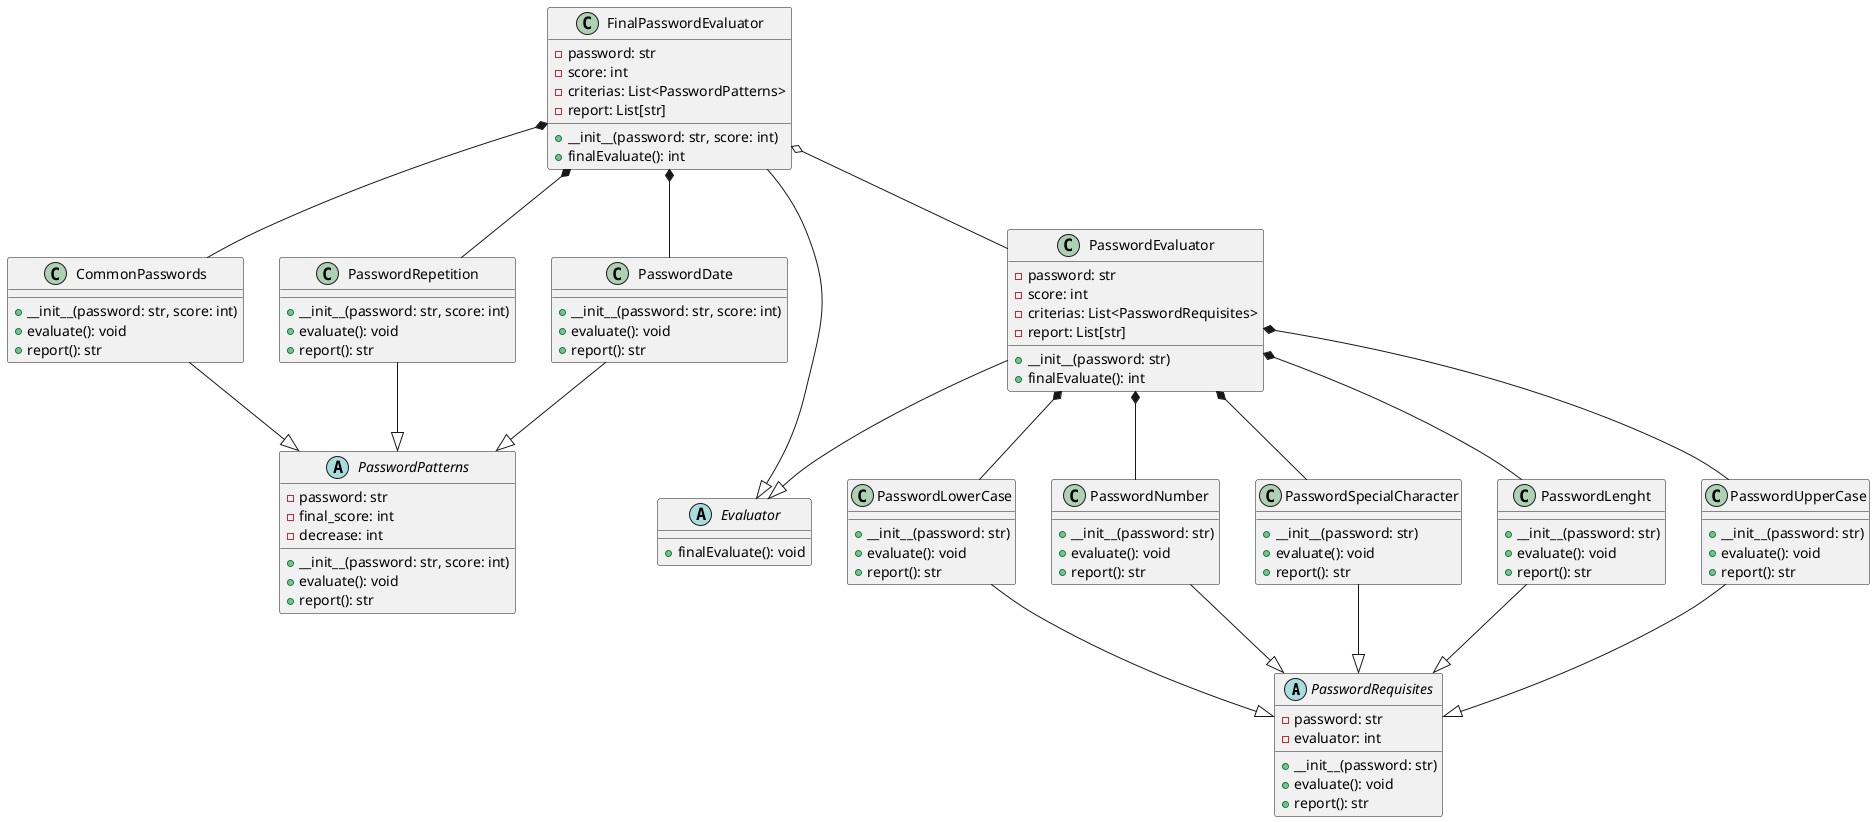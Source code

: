 @startuml


abstract class PasswordRequisites {
    - password: str
    - evaluator: int
    + __init__(password: str)
    + evaluate(): void
    + report(): str
}

abstract class PasswordPatterns {
    - password: str
    - final_score: int
    - decrease: int
    + __init__(password: str, score: int)
    + evaluate(): void
    + report(): str
}

abstract  class Evaluator {
    +finalEvaluate(): void
}


class PasswordLenght  {
    + __init__(password: str)
    + evaluate(): void
    + report(): str
}

class PasswordUpperCase {
    + __init__(password: str)
    + evaluate(): void
    + report(): str
}

class PasswordLowerCase {
    + __init__(password: str)
    + evaluate(): void
    + report(): str
}

class PasswordNumber {
    + __init__(password: str)
    + evaluate(): void
    + report(): str
}

class PasswordSpecialCharacter {
    + __init__(password: str)
    + evaluate(): void
    + report(): str
}


class CommonPasswords {
    + __init__(password: str, score: int)
    + evaluate(): void
    + report(): str
}

class PasswordRepetition {
    + __init__(password: str, score: int)
    + evaluate(): void
    + report(): str
}

class PasswordDate {
    + __init__(password: str, score: int)
    + evaluate(): void
    + report(): str
}


class PasswordEvaluator {
    - password: str
    - score: int
    - criterias: List<PasswordRequisites>
    - report: List[str]
    + __init__(password: str)
    + finalEvaluate(): int
}

class FinalPasswordEvaluator {
    - password: str
    - score: int
    - criterias: List<PasswordPatterns>
    - report: List[str]
    + __init__(password: str, score: int)
    + finalEvaluate(): int
}


PasswordLenght --|> PasswordRequisites
PasswordUpperCase --|> PasswordRequisites
PasswordLowerCase --|> PasswordRequisites
PasswordNumber --|> PasswordRequisites
PasswordSpecialCharacter --|> PasswordRequisites

PasswordEvaluator --|> Evaluator
FinalPasswordEvaluator --|> Evaluator

CommonPasswords --|> PasswordPatterns
PasswordRepetition --|> PasswordPatterns
PasswordDate --|> PasswordPatterns


PasswordEvaluator *-- PasswordLenght
PasswordEvaluator *-- PasswordUpperCase
PasswordEvaluator *-- PasswordLowerCase
PasswordEvaluator *-- PasswordNumber
PasswordEvaluator *-- PasswordSpecialCharacter

FinalPasswordEvaluator *-- CommonPasswords
FinalPasswordEvaluator *-- PasswordRepetition
FinalPasswordEvaluator *-- PasswordDate

FinalPasswordEvaluator o-- PasswordEvaluator

@enduml


